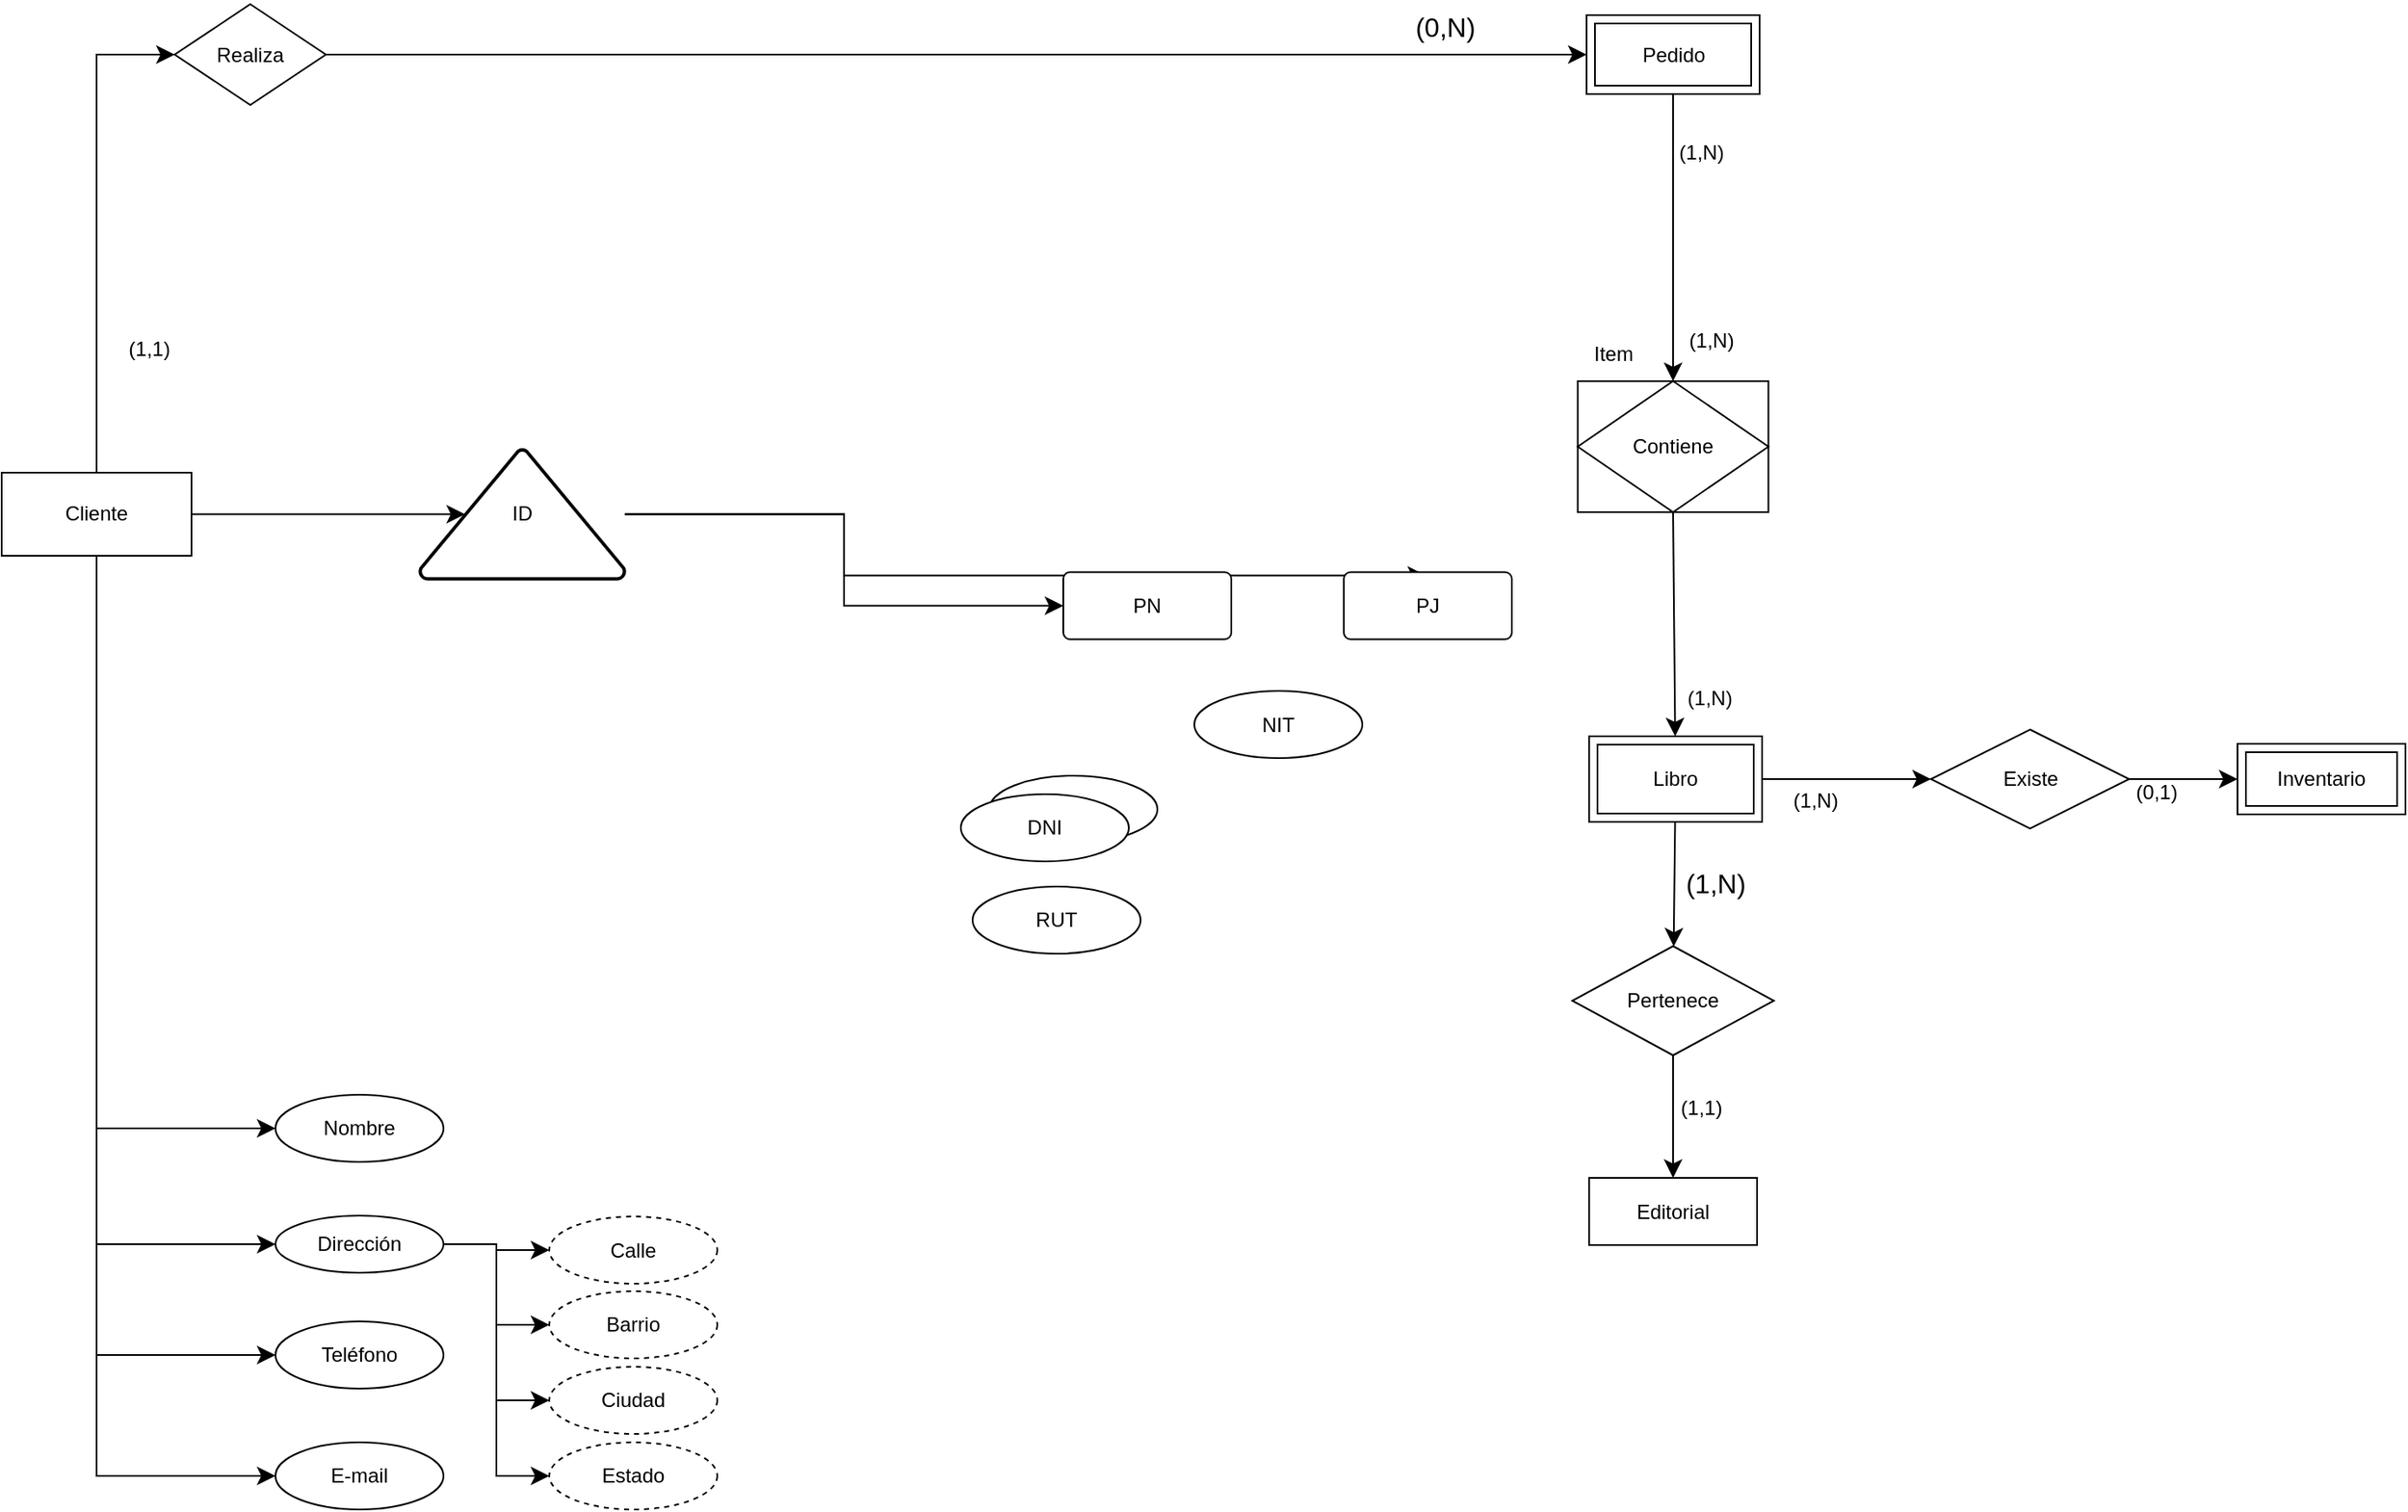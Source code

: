 <mxfile version="26.2.14">
  <diagram name="Página-1" id="8OAadzP3MpR4r65aK0Iq">
    <mxGraphModel dx="1660" dy="1573" grid="0" gridSize="10" guides="1" tooltips="1" connect="1" arrows="1" fold="1" page="0" pageScale="1" pageWidth="827" pageHeight="1169" math="0" shadow="0">
      <root>
        <mxCell id="0" />
        <mxCell id="1" parent="0" />
        <mxCell id="f_-6F-3XZUtTtI8GBOY1-10" value="" style="edgeStyle=orthogonalEdgeStyle;rounded=0;orthogonalLoop=1;jettySize=auto;html=1;fontSize=12;startSize=8;endSize=8;entryX=2.16;entryY=0.05;entryDx=0;entryDy=0;entryPerimeter=0;" edge="1" parent="1" source="f_-6F-3XZUtTtI8GBOY1-4" target="f_-6F-3XZUtTtI8GBOY1-6">
          <mxGeometry relative="1" as="geometry">
            <mxPoint x="-26" y="271" as="targetPoint" />
          </mxGeometry>
        </mxCell>
        <mxCell id="3Lzo7K_a3jLQfffg2xJo-2" style="edgeStyle=orthogonalEdgeStyle;rounded=0;orthogonalLoop=1;jettySize=auto;html=1;entryX=0;entryY=0.5;entryDx=0;entryDy=0;fontSize=12;startSize=8;endSize=8;" parent="1" source="xhJpXwO1KwRMIyCvbBH5-1" target="xhJpXwO1KwRMIyCvbBH5-6" edge="1">
          <mxGeometry relative="1" as="geometry" />
        </mxCell>
        <mxCell id="09oHRSjSlYeShRvsq0ha-14" style="edgeStyle=orthogonalEdgeStyle;rounded=0;orthogonalLoop=1;jettySize=auto;html=1;entryX=0;entryY=0.5;entryDx=0;entryDy=0;fontSize=12;startSize=8;endSize=8;exitX=0.5;exitY=1;exitDx=0;exitDy=0;" parent="1" source="xhJpXwO1KwRMIyCvbBH5-1" target="09oHRSjSlYeShRvsq0ha-10" edge="1">
          <mxGeometry relative="1" as="geometry" />
        </mxCell>
        <mxCell id="09oHRSjSlYeShRvsq0ha-15" style="edgeStyle=orthogonalEdgeStyle;rounded=0;orthogonalLoop=1;jettySize=auto;html=1;exitX=0.5;exitY=1;exitDx=0;exitDy=0;entryX=0;entryY=0.5;entryDx=0;entryDy=0;fontSize=12;startSize=8;endSize=8;" parent="1" source="xhJpXwO1KwRMIyCvbBH5-1" target="09oHRSjSlYeShRvsq0ha-12" edge="1">
          <mxGeometry relative="1" as="geometry" />
        </mxCell>
        <mxCell id="09oHRSjSlYeShRvsq0ha-16" style="edgeStyle=orthogonalEdgeStyle;rounded=0;orthogonalLoop=1;jettySize=auto;html=1;exitX=0.5;exitY=1;exitDx=0;exitDy=0;entryX=0;entryY=0.5;entryDx=0;entryDy=0;fontSize=12;startSize=8;endSize=8;" parent="1" source="xhJpXwO1KwRMIyCvbBH5-1" target="09oHRSjSlYeShRvsq0ha-13" edge="1">
          <mxGeometry relative="1" as="geometry" />
        </mxCell>
        <mxCell id="f_-6F-3XZUtTtI8GBOY1-5" value="" style="edgeStyle=none;curved=1;rounded=0;orthogonalLoop=1;jettySize=auto;html=1;fontSize=12;startSize=8;endSize=8;entryX=0.22;entryY=0.5;entryDx=0;entryDy=0;entryPerimeter=0;" edge="1" parent="1" source="xhJpXwO1KwRMIyCvbBH5-1" target="f_-6F-3XZUtTtI8GBOY1-4">
          <mxGeometry relative="1" as="geometry" />
        </mxCell>
        <mxCell id="xhJpXwO1KwRMIyCvbBH5-1" value="Cliente" style="whiteSpace=wrap;html=1;align=center;" parent="1" vertex="1">
          <mxGeometry x="-629" y="233.5" width="113" height="49.5" as="geometry" />
        </mxCell>
        <mxCell id="xhJpXwO1KwRMIyCvbBH5-2" value="Pedido" style="shape=ext;margin=3;double=1;whiteSpace=wrap;html=1;align=center;" parent="1" vertex="1">
          <mxGeometry x="314.5" y="-39" width="103" height="47" as="geometry" />
        </mxCell>
        <mxCell id="xhJpXwO1KwRMIyCvbBH5-3" value="Editorial" style="whiteSpace=wrap;html=1;align=center;" parent="1" vertex="1">
          <mxGeometry x="316" y="653.5" width="100" height="40" as="geometry" />
        </mxCell>
        <mxCell id="3Lzo7K_a3jLQfffg2xJo-18" value="" style="edgeStyle=none;curved=1;rounded=0;orthogonalLoop=1;jettySize=auto;html=1;fontSize=12;startSize=8;endSize=8;" parent="1" source="xhJpXwO1KwRMIyCvbBH5-4" target="3Lzo7K_a3jLQfffg2xJo-17" edge="1">
          <mxGeometry relative="1" as="geometry" />
        </mxCell>
        <mxCell id="3Lzo7K_a3jLQfffg2xJo-24" value="" style="edgeStyle=none;curved=1;rounded=0;orthogonalLoop=1;jettySize=auto;html=1;fontSize=12;startSize=8;endSize=8;" parent="1" source="xhJpXwO1KwRMIyCvbBH5-4" target="3Lzo7K_a3jLQfffg2xJo-23" edge="1">
          <mxGeometry relative="1" as="geometry" />
        </mxCell>
        <mxCell id="xhJpXwO1KwRMIyCvbBH5-4" value="Libro" style="shape=ext;margin=3;double=1;whiteSpace=wrap;html=1;align=center;" parent="1" vertex="1">
          <mxGeometry x="316" y="390.5" width="103" height="51" as="geometry" />
        </mxCell>
        <mxCell id="xhJpXwO1KwRMIyCvbBH5-5" value="Inventario" style="shape=ext;margin=3;double=1;whiteSpace=wrap;html=1;align=center;" parent="1" vertex="1">
          <mxGeometry x="702" y="395" width="100" height="42" as="geometry" />
        </mxCell>
        <mxCell id="3Lzo7K_a3jLQfffg2xJo-1" value="" style="edgeStyle=orthogonalEdgeStyle;rounded=0;orthogonalLoop=1;jettySize=auto;html=1;fontSize=12;startSize=8;endSize=8;" parent="1" source="xhJpXwO1KwRMIyCvbBH5-6" target="xhJpXwO1KwRMIyCvbBH5-2" edge="1">
          <mxGeometry relative="1" as="geometry" />
        </mxCell>
        <mxCell id="xhJpXwO1KwRMIyCvbBH5-6" value="Realiza" style="shape=rhombus;perimeter=rhombusPerimeter;whiteSpace=wrap;html=1;align=center;" parent="1" vertex="1">
          <mxGeometry x="-526" y="-45.5" width="90" height="60" as="geometry" />
        </mxCell>
        <mxCell id="3Lzo7K_a3jLQfffg2xJo-8" value="(1,1)" style="text;html=1;align=center;verticalAlign=middle;whiteSpace=wrap;rounded=0;" parent="1" vertex="1">
          <mxGeometry x="-571" y="141" width="60" height="38" as="geometry" />
        </mxCell>
        <mxCell id="3Lzo7K_a3jLQfffg2xJo-9" value="(0,N)" style="text;html=1;align=center;verticalAlign=middle;resizable=0;points=[];autosize=1;strokeColor=none;fillColor=none;fontSize=16;" parent="1" vertex="1">
          <mxGeometry x="203" y="-48" width="53" height="31" as="geometry" />
        </mxCell>
        <mxCell id="3Lzo7K_a3jLQfffg2xJo-14" value="" style="edgeStyle=none;curved=1;rounded=0;orthogonalLoop=1;jettySize=auto;html=1;fontSize=12;startSize=8;endSize=8;exitX=0.5;exitY=1;exitDx=0;exitDy=0;" parent="1" source="jBFWNQppKVLb782lBWtf-1" target="xhJpXwO1KwRMIyCvbBH5-4" edge="1">
          <mxGeometry relative="1" as="geometry">
            <mxPoint x="176.5" y="137" as="sourcePoint" />
          </mxGeometry>
        </mxCell>
        <mxCell id="3Lzo7K_a3jLQfffg2xJo-15" value="(1,N)" style="text;html=1;align=center;verticalAlign=middle;whiteSpace=wrap;rounded=0;" parent="1" vertex="1">
          <mxGeometry x="352.5" y="22.5" width="60" height="40" as="geometry" />
        </mxCell>
        <mxCell id="3Lzo7K_a3jLQfffg2xJo-16" value="(1,N)" style="text;html=1;align=center;verticalAlign=middle;whiteSpace=wrap;rounded=0;" parent="1" vertex="1">
          <mxGeometry x="357.5" y="352.5" width="60" height="31" as="geometry" />
        </mxCell>
        <mxCell id="3Lzo7K_a3jLQfffg2xJo-19" value="" style="edgeStyle=none;curved=1;rounded=0;orthogonalLoop=1;jettySize=auto;html=1;fontSize=12;startSize=8;endSize=8;" parent="1" source="3Lzo7K_a3jLQfffg2xJo-17" target="xhJpXwO1KwRMIyCvbBH5-3" edge="1">
          <mxGeometry relative="1" as="geometry" />
        </mxCell>
        <mxCell id="3Lzo7K_a3jLQfffg2xJo-17" value="Pertenece" style="shape=rhombus;perimeter=rhombusPerimeter;whiteSpace=wrap;html=1;align=center;" parent="1" vertex="1">
          <mxGeometry x="306" y="515.5" width="120" height="65" as="geometry" />
        </mxCell>
        <mxCell id="3Lzo7K_a3jLQfffg2xJo-20" value="(1,N)" style="text;html=1;align=center;verticalAlign=middle;resizable=0;points=[];autosize=1;strokeColor=none;fillColor=none;fontSize=16;" parent="1" vertex="1">
          <mxGeometry x="364.5" y="462.5" width="53" height="31" as="geometry" />
        </mxCell>
        <mxCell id="3Lzo7K_a3jLQfffg2xJo-21" value="(1,1)" style="text;html=1;align=center;verticalAlign=middle;whiteSpace=wrap;rounded=0;" parent="1" vertex="1">
          <mxGeometry x="352.5" y="589.5" width="60" height="45" as="geometry" />
        </mxCell>
        <mxCell id="3Lzo7K_a3jLQfffg2xJo-25" value="" style="edgeStyle=none;curved=1;rounded=0;orthogonalLoop=1;jettySize=auto;html=1;fontSize=12;startSize=8;endSize=8;" parent="1" source="3Lzo7K_a3jLQfffg2xJo-23" target="xhJpXwO1KwRMIyCvbBH5-5" edge="1">
          <mxGeometry relative="1" as="geometry" />
        </mxCell>
        <mxCell id="3Lzo7K_a3jLQfffg2xJo-23" value="Existe" style="shape=rhombus;perimeter=rhombusPerimeter;whiteSpace=wrap;html=1;align=center;" parent="1" vertex="1">
          <mxGeometry x="519.5" y="386.5" width="118" height="59" as="geometry" />
        </mxCell>
        <mxCell id="3Lzo7K_a3jLQfffg2xJo-26" value="(1,N)" style="text;html=1;align=center;verticalAlign=middle;whiteSpace=wrap;rounded=0;" parent="1" vertex="1">
          <mxGeometry x="422.75" y="408.5" width="56" height="40" as="geometry" />
        </mxCell>
        <mxCell id="3Lzo7K_a3jLQfffg2xJo-27" value="(0,1)" style="text;html=1;align=center;verticalAlign=middle;whiteSpace=wrap;rounded=0;" parent="1" vertex="1">
          <mxGeometry x="623.5" y="403.5" width="60" height="40" as="geometry" />
        </mxCell>
        <mxCell id="jBFWNQppKVLb782lBWtf-2" value="" style="edgeStyle=none;curved=1;rounded=0;orthogonalLoop=1;jettySize=auto;html=1;fontSize=12;startSize=8;endSize=8;" parent="1" source="xhJpXwO1KwRMIyCvbBH5-2" target="jBFWNQppKVLb782lBWtf-1" edge="1">
          <mxGeometry relative="1" as="geometry">
            <mxPoint x="176" y="9" as="sourcePoint" />
            <mxPoint x="176.5" y="77.0" as="targetPoint" />
            <Array as="points" />
          </mxGeometry>
        </mxCell>
        <mxCell id="jBFWNQppKVLb782lBWtf-1" value="Contiene" style="shape=associativeEntity;whiteSpace=wrap;html=1;align=center;" parent="1" vertex="1">
          <mxGeometry x="309.25" y="179" width="113.5" height="78" as="geometry" />
        </mxCell>
        <mxCell id="jBFWNQppKVLb782lBWtf-3" value="Item" style="text;strokeColor=none;fillColor=none;spacingLeft=4;spacingRight=4;overflow=hidden;rotatable=0;points=[[0,0.5],[1,0.5]];portConstraint=eastwest;fontSize=12;whiteSpace=wrap;html=1;" parent="1" vertex="1">
          <mxGeometry x="312.5" y="149" width="40" height="30" as="geometry" />
        </mxCell>
        <mxCell id="jBFWNQppKVLb782lBWtf-4" value="(1,N)" style="text;html=1;align=center;verticalAlign=middle;whiteSpace=wrap;rounded=0;" parent="1" vertex="1">
          <mxGeometry x="359" y="134.5" width="60" height="40" as="geometry" />
        </mxCell>
        <mxCell id="09oHRSjSlYeShRvsq0ha-2" value="Nombre" style="ellipse;whiteSpace=wrap;html=1;align=center;" parent="1" vertex="1">
          <mxGeometry x="-466" y="604" width="100" height="40" as="geometry" />
        </mxCell>
        <mxCell id="09oHRSjSlYeShRvsq0ha-5" style="edgeStyle=orthogonalEdgeStyle;rounded=0;orthogonalLoop=1;jettySize=auto;html=1;fontSize=12;startSize=8;endSize=8;entryX=0;entryY=0.5;entryDx=0;entryDy=0;exitX=0.5;exitY=1;exitDx=0;exitDy=0;" parent="1" source="xhJpXwO1KwRMIyCvbBH5-1" target="09oHRSjSlYeShRvsq0ha-2" edge="1">
          <mxGeometry relative="1" as="geometry">
            <mxPoint x="-143" y="458" as="sourcePoint" />
          </mxGeometry>
        </mxCell>
        <mxCell id="09oHRSjSlYeShRvsq0ha-28" style="edgeStyle=orthogonalEdgeStyle;rounded=0;orthogonalLoop=1;jettySize=auto;html=1;entryX=0;entryY=0.5;entryDx=0;entryDy=0;fontSize=12;startSize=8;endSize=8;" parent="1" source="09oHRSjSlYeShRvsq0ha-10" target="09oHRSjSlYeShRvsq0ha-20" edge="1">
          <mxGeometry relative="1" as="geometry" />
        </mxCell>
        <mxCell id="09oHRSjSlYeShRvsq0ha-29" style="edgeStyle=orthogonalEdgeStyle;rounded=0;orthogonalLoop=1;jettySize=auto;html=1;exitX=1;exitY=0.5;exitDx=0;exitDy=0;entryX=0;entryY=0.5;entryDx=0;entryDy=0;fontSize=12;startSize=8;endSize=8;" parent="1" source="09oHRSjSlYeShRvsq0ha-10" target="09oHRSjSlYeShRvsq0ha-21" edge="1">
          <mxGeometry relative="1" as="geometry" />
        </mxCell>
        <mxCell id="09oHRSjSlYeShRvsq0ha-30" style="edgeStyle=orthogonalEdgeStyle;rounded=0;orthogonalLoop=1;jettySize=auto;html=1;exitX=1;exitY=0.5;exitDx=0;exitDy=0;entryX=0;entryY=0.5;entryDx=0;entryDy=0;fontSize=12;startSize=8;endSize=8;" parent="1" source="09oHRSjSlYeShRvsq0ha-10" target="09oHRSjSlYeShRvsq0ha-22" edge="1">
          <mxGeometry relative="1" as="geometry" />
        </mxCell>
        <mxCell id="09oHRSjSlYeShRvsq0ha-33" style="edgeStyle=orthogonalEdgeStyle;rounded=0;orthogonalLoop=1;jettySize=auto;html=1;exitX=1;exitY=0.5;exitDx=0;exitDy=0;entryX=0;entryY=0.5;entryDx=0;entryDy=0;fontSize=12;startSize=8;endSize=8;" parent="1" source="09oHRSjSlYeShRvsq0ha-10" target="09oHRSjSlYeShRvsq0ha-23" edge="1">
          <mxGeometry relative="1" as="geometry" />
        </mxCell>
        <mxCell id="09oHRSjSlYeShRvsq0ha-10" value="Dirección" style="ellipse;whiteSpace=wrap;html=1;align=center;" parent="1" vertex="1">
          <mxGeometry x="-466" y="676" width="100" height="34" as="geometry" />
        </mxCell>
        <mxCell id="09oHRSjSlYeShRvsq0ha-12" value="Teléfono" style="ellipse;whiteSpace=wrap;html=1;align=center;" parent="1" vertex="1">
          <mxGeometry x="-466" y="739" width="100" height="40" as="geometry" />
        </mxCell>
        <mxCell id="09oHRSjSlYeShRvsq0ha-13" value="E-mail" style="ellipse;whiteSpace=wrap;html=1;align=center;" parent="1" vertex="1">
          <mxGeometry x="-466" y="811" width="100" height="40" as="geometry" />
        </mxCell>
        <mxCell id="09oHRSjSlYeShRvsq0ha-20" value="Calle" style="ellipse;whiteSpace=wrap;html=1;align=center;dashed=1;" parent="1" vertex="1">
          <mxGeometry x="-303" y="676.5" width="100" height="40" as="geometry" />
        </mxCell>
        <mxCell id="09oHRSjSlYeShRvsq0ha-21" value="Barrio" style="ellipse;whiteSpace=wrap;html=1;align=center;dashed=1;" parent="1" vertex="1">
          <mxGeometry x="-303" y="721" width="100" height="40" as="geometry" />
        </mxCell>
        <mxCell id="09oHRSjSlYeShRvsq0ha-22" value="Ciudad" style="ellipse;whiteSpace=wrap;html=1;align=center;dashed=1;" parent="1" vertex="1">
          <mxGeometry x="-303" y="766" width="100" height="40" as="geometry" />
        </mxCell>
        <mxCell id="09oHRSjSlYeShRvsq0ha-23" value="Estado" style="ellipse;whiteSpace=wrap;html=1;align=center;dashed=1;" parent="1" vertex="1">
          <mxGeometry x="-303" y="811" width="100" height="40" as="geometry" />
        </mxCell>
        <mxCell id="09oHRSjSlYeShRvsq0ha-31" style="edgeStyle=none;curved=1;rounded=0;orthogonalLoop=1;jettySize=auto;html=1;exitX=1;exitY=0.5;exitDx=0;exitDy=0;fontSize=12;startSize=8;endSize=8;" parent="1" source="09oHRSjSlYeShRvsq0ha-10" target="09oHRSjSlYeShRvsq0ha-10" edge="1">
          <mxGeometry relative="1" as="geometry" />
        </mxCell>
        <mxCell id="09oHRSjSlYeShRvsq0ha-32" style="edgeStyle=none;curved=1;rounded=0;orthogonalLoop=1;jettySize=auto;html=1;exitX=1;exitY=0.5;exitDx=0;exitDy=0;fontSize=12;startSize=8;endSize=8;" parent="1" source="09oHRSjSlYeShRvsq0ha-10" target="09oHRSjSlYeShRvsq0ha-10" edge="1">
          <mxGeometry relative="1" as="geometry" />
        </mxCell>
        <mxCell id="f_-6F-3XZUtTtI8GBOY1-8" value="" style="edgeStyle=orthogonalEdgeStyle;rounded=0;orthogonalLoop=1;jettySize=auto;html=1;fontSize=12;startSize=8;endSize=8;" edge="1" parent="1" source="f_-6F-3XZUtTtI8GBOY1-4" target="f_-6F-3XZUtTtI8GBOY1-6">
          <mxGeometry relative="1" as="geometry" />
        </mxCell>
        <mxCell id="f_-6F-3XZUtTtI8GBOY1-4" value="ID" style="strokeWidth=2;html=1;shape=mxgraph.flowchart.extract_or_measurement;whiteSpace=wrap;" vertex="1" parent="1">
          <mxGeometry x="-380" y="219.75" width="121.92" height="77" as="geometry" />
        </mxCell>
        <mxCell id="f_-6F-3XZUtTtI8GBOY1-6" value="PN" style="rounded=1;arcSize=10;whiteSpace=wrap;html=1;align=center;" vertex="1" parent="1">
          <mxGeometry x="3" y="292.75" width="100" height="40" as="geometry" />
        </mxCell>
        <mxCell id="f_-6F-3XZUtTtI8GBOY1-7" value="PJ" style="rounded=1;arcSize=10;whiteSpace=wrap;html=1;align=center;" vertex="1" parent="1">
          <mxGeometry x="170" y="292.75" width="100" height="40" as="geometry" />
        </mxCell>
        <mxCell id="f_-6F-3XZUtTtI8GBOY1-17" value="RUES" style="ellipse;whiteSpace=wrap;html=1;align=center;" vertex="1" parent="1">
          <mxGeometry x="-41" y="414" width="100" height="40" as="geometry" />
        </mxCell>
        <mxCell id="f_-6F-3XZUtTtI8GBOY1-18" value="NIT" style="ellipse;whiteSpace=wrap;html=1;align=center;" vertex="1" parent="1">
          <mxGeometry x="81" y="363.5" width="100" height="40" as="geometry" />
        </mxCell>
        <mxCell id="f_-6F-3XZUtTtI8GBOY1-19" value="RUT" style="ellipse;whiteSpace=wrap;html=1;align=center;" vertex="1" parent="1">
          <mxGeometry x="-51" y="480" width="100" height="40" as="geometry" />
        </mxCell>
        <mxCell id="f_-6F-3XZUtTtI8GBOY1-20" value="DNI" style="ellipse;whiteSpace=wrap;html=1;align=center;" vertex="1" parent="1">
          <mxGeometry x="-58" y="425" width="100" height="40" as="geometry" />
        </mxCell>
      </root>
    </mxGraphModel>
  </diagram>
</mxfile>
